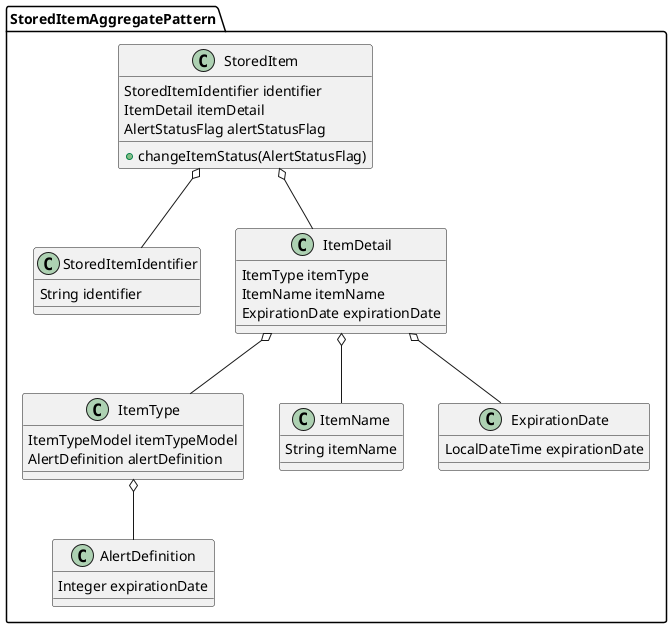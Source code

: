 @startuml
package StoredItemAggregatePattern {
  class StoredItem{
    StoredItemIdentifier identifier
    ItemDetail itemDetail
    AlertStatusFlag alertStatusFlag
    + changeItemStatus(AlertStatusFlag)
  }
  class StoredItemIdentifier {
    String identifier
  }
  class ItemDetail {
    ItemType itemType
    ItemName itemName
    ExpirationDate expirationDate
  }

  class ItemType {
    ItemTypeModel itemTypeModel
    AlertDefinition alertDefinition
  }
  class AlertDefinition {
    Integer expirationDate
  }
  class ItemName {
    String itemName
  }
  class ExpirationDate {
    LocalDateTime expirationDate
  }
}
StoredItem o-- StoredItemIdentifier
StoredItem o-- ItemDetail
ItemDetail o-- ItemName
ItemDetail o-- ItemType
ItemDetail o-- ExpirationDate
ItemType o-- AlertDefinition
@enduml